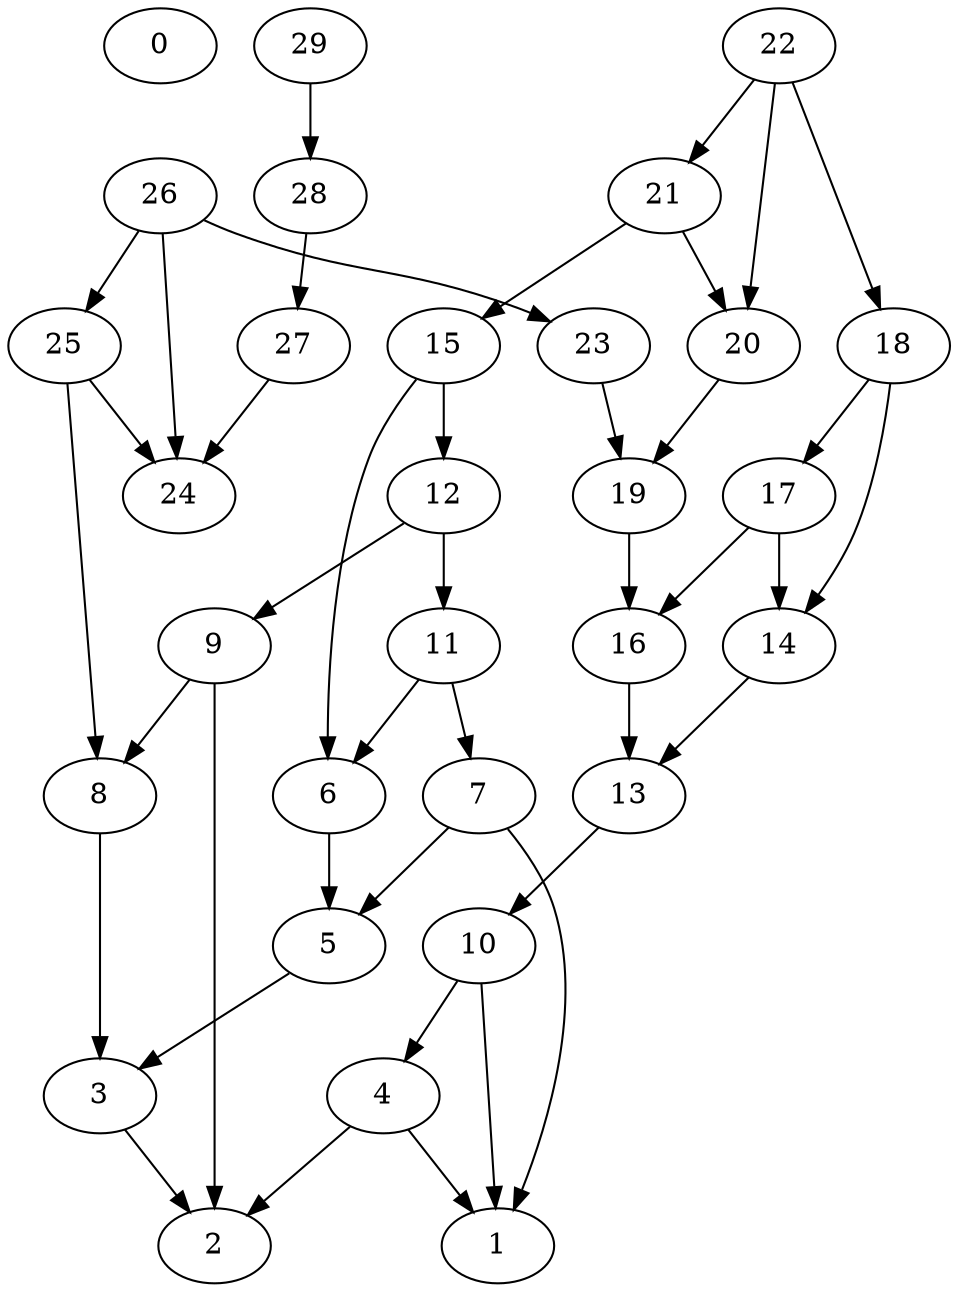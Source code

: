 digraph Bara_30 {
0;3;2;4;1;5;6;7;8;9;10;11;12;13;14;15;16;17;18;19;20;21;22;23;25;24;26;27;28;29;3 -> 2;
4 -> 2;
4 -> 1;
5 -> 3;
6 -> 5;
7 -> 1;
7 -> 5;
8 -> 3;
9 -> 8;
9 -> 2;
10 -> 1;
10 -> 4;
11 -> 7;
11 -> 6;
12 -> 9;
12 -> 11;
13 -> 10;
14 -> 13;
15 -> 12;
15 -> 6;
16 -> 13;
17 -> 16;
17 -> 14;
18 -> 17;
18 -> 14;
19 -> 16;
20 -> 19;
21 -> 15;
21 -> 20;
22 -> 21;
22 -> 20;
22 -> 18;
23 -> 19;
25 -> 24;
25 -> 8;
26 -> 23;
26 -> 24;
26 -> 25;
27 -> 24;
28 -> 27;
29 -> 28;
}
